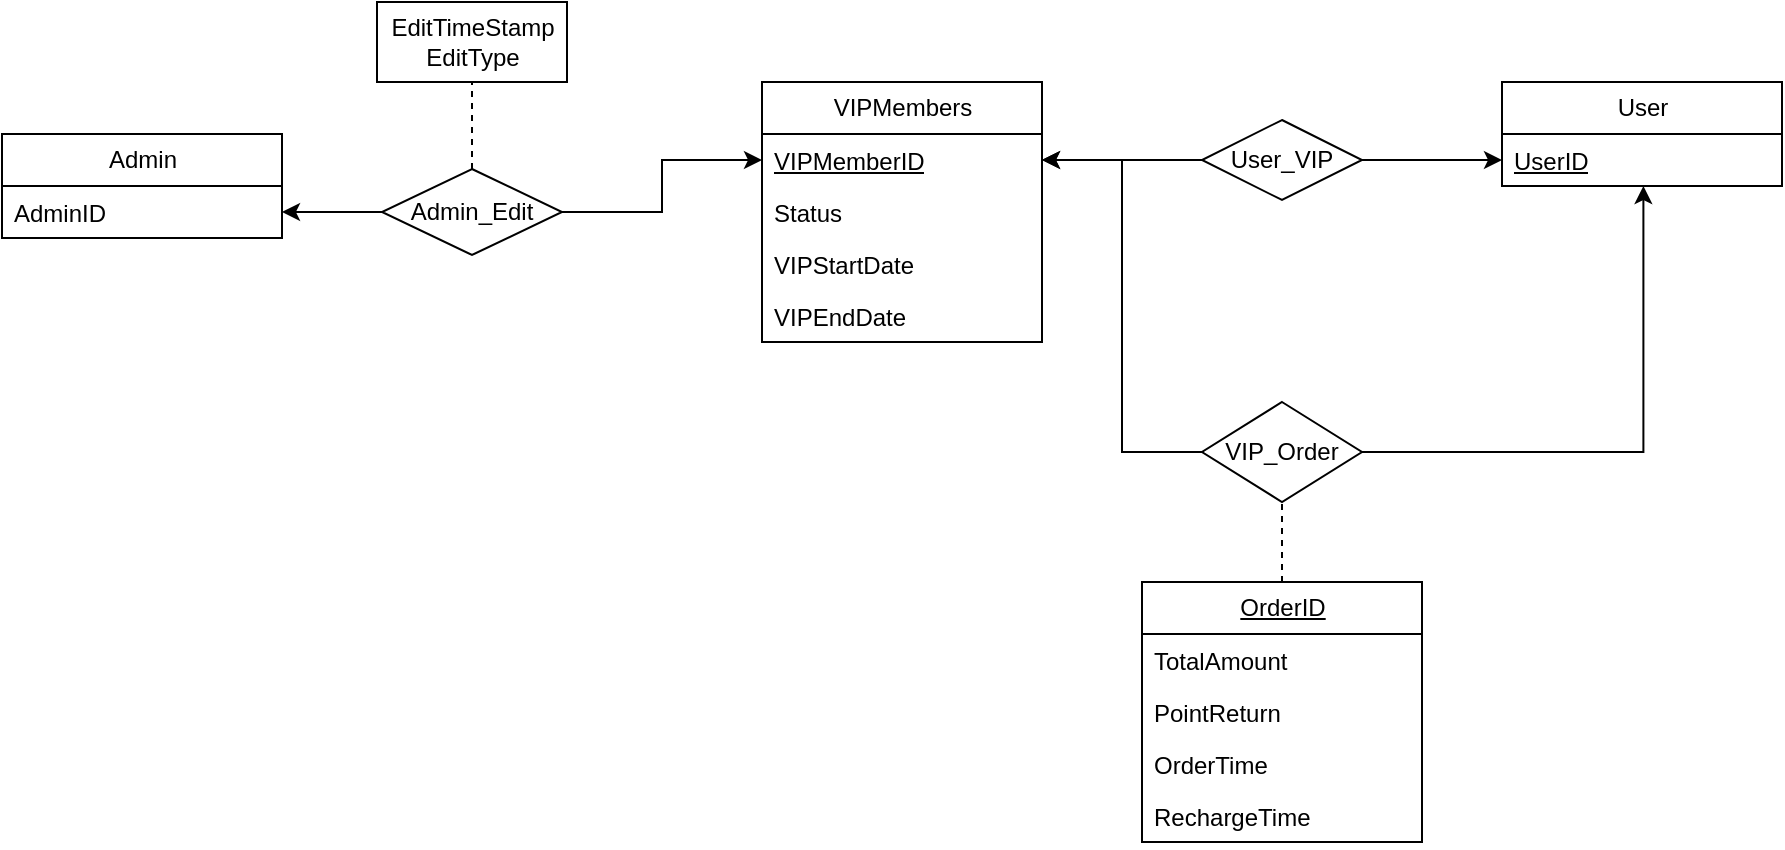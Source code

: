 <mxfile version="20.5.3" type="embed"><diagram id="gvufkceHhaViR3Qy8t78" name="Page-1"><mxGraphModel dx="1963" dy="376" grid="1" gridSize="10" guides="1" tooltips="1" connect="1" arrows="1" fold="1" page="1" pageScale="1" pageWidth="850" pageHeight="1100" math="0" shadow="0"><root><mxCell id="0"/><mxCell id="1" parent="0"/><mxCell id="3" value="VIPMembers" style="swimlane;fontStyle=0;childLayout=stackLayout;horizontal=1;startSize=26;fillColor=none;horizontalStack=0;resizeParent=1;resizeParentMax=0;resizeLast=0;collapsible=1;marginBottom=0;html=1;" vertex="1" parent="1"><mxGeometry x="80" y="250" width="140" height="130" as="geometry"/></mxCell><mxCell id="4" value="&lt;u&gt;VIPMemberID&lt;/u&gt;" style="text;strokeColor=none;fillColor=none;align=left;verticalAlign=top;spacingLeft=4;spacingRight=4;overflow=hidden;rotatable=0;points=[[0,0.5],[1,0.5]];portConstraint=eastwest;whiteSpace=wrap;html=1;" vertex="1" parent="3"><mxGeometry y="26" width="140" height="26" as="geometry"/></mxCell><mxCell id="5" value="Status" style="text;strokeColor=none;fillColor=none;align=left;verticalAlign=top;spacingLeft=4;spacingRight=4;overflow=hidden;rotatable=0;points=[[0,0.5],[1,0.5]];portConstraint=eastwest;whiteSpace=wrap;html=1;" vertex="1" parent="3"><mxGeometry y="52" width="140" height="26" as="geometry"/></mxCell><mxCell id="7" value="VIPStartDate" style="text;strokeColor=none;fillColor=none;align=left;verticalAlign=top;spacingLeft=4;spacingRight=4;overflow=hidden;rotatable=0;points=[[0,0.5],[1,0.5]];portConstraint=eastwest;whiteSpace=wrap;html=1;" vertex="1" parent="3"><mxGeometry y="78" width="140" height="26" as="geometry"/></mxCell><mxCell id="8" value="VIPEndDate" style="text;strokeColor=none;fillColor=none;align=left;verticalAlign=top;spacingLeft=4;spacingRight=4;overflow=hidden;rotatable=0;points=[[0,0.5],[1,0.5]];portConstraint=eastwest;whiteSpace=wrap;html=1;" vertex="1" parent="3"><mxGeometry y="104" width="140" height="26" as="geometry"/></mxCell><mxCell id="17" style="edgeStyle=orthogonalEdgeStyle;rounded=0;orthogonalLoop=1;jettySize=auto;html=1;exitX=0;exitY=0.5;exitDx=0;exitDy=0;entryX=1;entryY=0.5;entryDx=0;entryDy=0;" edge="1" parent="1" source="9" target="4"><mxGeometry relative="1" as="geometry"><mxPoint x="230" y="290" as="targetPoint"/></mxGeometry></mxCell><mxCell id="18" style="edgeStyle=orthogonalEdgeStyle;rounded=0;orthogonalLoop=1;jettySize=auto;html=1;exitX=1;exitY=0.5;exitDx=0;exitDy=0;" edge="1" parent="1" source="9" target="14"><mxGeometry relative="1" as="geometry"/></mxCell><mxCell id="9" value="User_VIP" style="rhombus;whiteSpace=wrap;html=1;" vertex="1" parent="1"><mxGeometry x="300" y="269" width="80" height="40" as="geometry"/></mxCell><mxCell id="13" value="User" style="swimlane;fontStyle=0;childLayout=stackLayout;horizontal=1;startSize=26;fillColor=none;horizontalStack=0;resizeParent=1;resizeParentMax=0;resizeLast=0;collapsible=1;marginBottom=0;html=1;" vertex="1" parent="1"><mxGeometry x="450" y="250" width="140" height="52" as="geometry"/></mxCell><mxCell id="14" value="&lt;u&gt;UserID&lt;/u&gt;" style="text;strokeColor=none;fillColor=none;align=left;verticalAlign=top;spacingLeft=4;spacingRight=4;overflow=hidden;rotatable=0;points=[[0,0.5],[1,0.5]];portConstraint=eastwest;whiteSpace=wrap;html=1;" vertex="1" parent="13"><mxGeometry y="26" width="140" height="26" as="geometry"/></mxCell><mxCell id="20" style="edgeStyle=orthogonalEdgeStyle;rounded=0;orthogonalLoop=1;jettySize=auto;html=1;exitX=1;exitY=0.5;exitDx=0;exitDy=0;entryX=0.505;entryY=1;entryDx=0;entryDy=0;entryPerimeter=0;" edge="1" parent="1" source="19" target="14"><mxGeometry relative="1" as="geometry"/></mxCell><mxCell id="21" style="edgeStyle=orthogonalEdgeStyle;rounded=0;orthogonalLoop=1;jettySize=auto;html=1;exitX=0;exitY=0.5;exitDx=0;exitDy=0;" edge="1" parent="1" source="19" target="4"><mxGeometry relative="1" as="geometry"/></mxCell><mxCell id="19" value="VIP_Order" style="rhombus;whiteSpace=wrap;html=1;" vertex="1" parent="1"><mxGeometry x="300" y="410" width="80" height="50" as="geometry"/></mxCell><mxCell id="22" value="" style="endArrow=none;dashed=1;html=1;rounded=0;entryX=0.5;entryY=1;entryDx=0;entryDy=0;exitX=0.5;exitY=0;exitDx=0;exitDy=0;" edge="1" parent="1" source="23" target="19"><mxGeometry width="50" height="50" relative="1" as="geometry"><mxPoint x="350" y="520" as="sourcePoint"/><mxPoint x="380" y="490" as="targetPoint"/></mxGeometry></mxCell><mxCell id="23" value="&lt;u&gt;OrderID&lt;/u&gt;" style="swimlane;fontStyle=0;childLayout=stackLayout;horizontal=1;startSize=26;fillColor=none;horizontalStack=0;resizeParent=1;resizeParentMax=0;resizeLast=0;collapsible=1;marginBottom=0;html=1;" vertex="1" parent="1"><mxGeometry x="270" y="500" width="140" height="130" as="geometry"><mxRectangle x="270" y="500" width="60" height="30" as="alternateBounds"/></mxGeometry></mxCell><mxCell id="24" value="TotalAmount" style="text;strokeColor=none;fillColor=none;align=left;verticalAlign=top;spacingLeft=4;spacingRight=4;overflow=hidden;rotatable=0;points=[[0,0.5],[1,0.5]];portConstraint=eastwest;whiteSpace=wrap;html=1;" vertex="1" parent="23"><mxGeometry y="26" width="140" height="26" as="geometry"/></mxCell><mxCell id="25" value="PointReturn" style="text;strokeColor=none;fillColor=none;align=left;verticalAlign=top;spacingLeft=4;spacingRight=4;overflow=hidden;rotatable=0;points=[[0,0.5],[1,0.5]];portConstraint=eastwest;whiteSpace=wrap;html=1;" vertex="1" parent="23"><mxGeometry y="52" width="140" height="26" as="geometry"/></mxCell><mxCell id="26" value="OrderTime" style="text;strokeColor=none;fillColor=none;align=left;verticalAlign=top;spacingLeft=4;spacingRight=4;overflow=hidden;rotatable=0;points=[[0,0.5],[1,0.5]];portConstraint=eastwest;whiteSpace=wrap;html=1;" vertex="1" parent="23"><mxGeometry y="78" width="140" height="26" as="geometry"/></mxCell><mxCell id="28" value="RechargeTime" style="text;strokeColor=none;fillColor=none;align=left;verticalAlign=top;spacingLeft=4;spacingRight=4;overflow=hidden;rotatable=0;points=[[0,0.5],[1,0.5]];portConstraint=eastwest;whiteSpace=wrap;html=1;" vertex="1" parent="23"><mxGeometry y="104" width="140" height="26" as="geometry"/></mxCell><mxCell id="30" style="edgeStyle=orthogonalEdgeStyle;rounded=0;orthogonalLoop=1;jettySize=auto;html=1;exitX=1;exitY=0.5;exitDx=0;exitDy=0;entryX=0;entryY=0.5;entryDx=0;entryDy=0;" edge="1" parent="1" source="29" target="4"><mxGeometry relative="1" as="geometry"/></mxCell><mxCell id="38" style="edgeStyle=orthogonalEdgeStyle;rounded=0;orthogonalLoop=1;jettySize=auto;html=1;exitX=0;exitY=0.5;exitDx=0;exitDy=0;entryX=1;entryY=0.5;entryDx=0;entryDy=0;" edge="1" parent="1" source="29" target="35"><mxGeometry relative="1" as="geometry"/></mxCell><mxCell id="29" value="Admin_Edit" style="rhombus;whiteSpace=wrap;html=1;" vertex="1" parent="1"><mxGeometry x="-110" y="293.5" width="90" height="43" as="geometry"/></mxCell><mxCell id="31" value="EditTimeStamp&lt;br&gt;EditType" style="whiteSpace=wrap;html=1;" vertex="1" parent="1"><mxGeometry x="-112.5" y="210" width="95" height="40" as="geometry"/></mxCell><mxCell id="33" value="" style="endArrow=none;dashed=1;html=1;rounded=0;exitX=0.5;exitY=0;exitDx=0;exitDy=0;entryX=0.5;entryY=1;entryDx=0;entryDy=0;" edge="1" parent="1" source="29" target="31"><mxGeometry width="50" height="50" relative="1" as="geometry"><mxPoint x="-140" y="290" as="sourcePoint"/><mxPoint x="-90" y="240" as="targetPoint"/></mxGeometry></mxCell><mxCell id="34" value="Admin" style="swimlane;fontStyle=0;childLayout=stackLayout;horizontal=1;startSize=26;fillColor=none;horizontalStack=0;resizeParent=1;resizeParentMax=0;resizeLast=0;collapsible=1;marginBottom=0;html=1;" vertex="1" parent="1"><mxGeometry x="-300" y="276" width="140" height="52" as="geometry"/></mxCell><mxCell id="35" value="AdminID" style="text;strokeColor=none;fillColor=none;align=left;verticalAlign=top;spacingLeft=4;spacingRight=4;overflow=hidden;rotatable=0;points=[[0,0.5],[1,0.5]];portConstraint=eastwest;whiteSpace=wrap;html=1;" vertex="1" parent="34"><mxGeometry y="26" width="140" height="26" as="geometry"/></mxCell></root></mxGraphModel></diagram></mxfile>